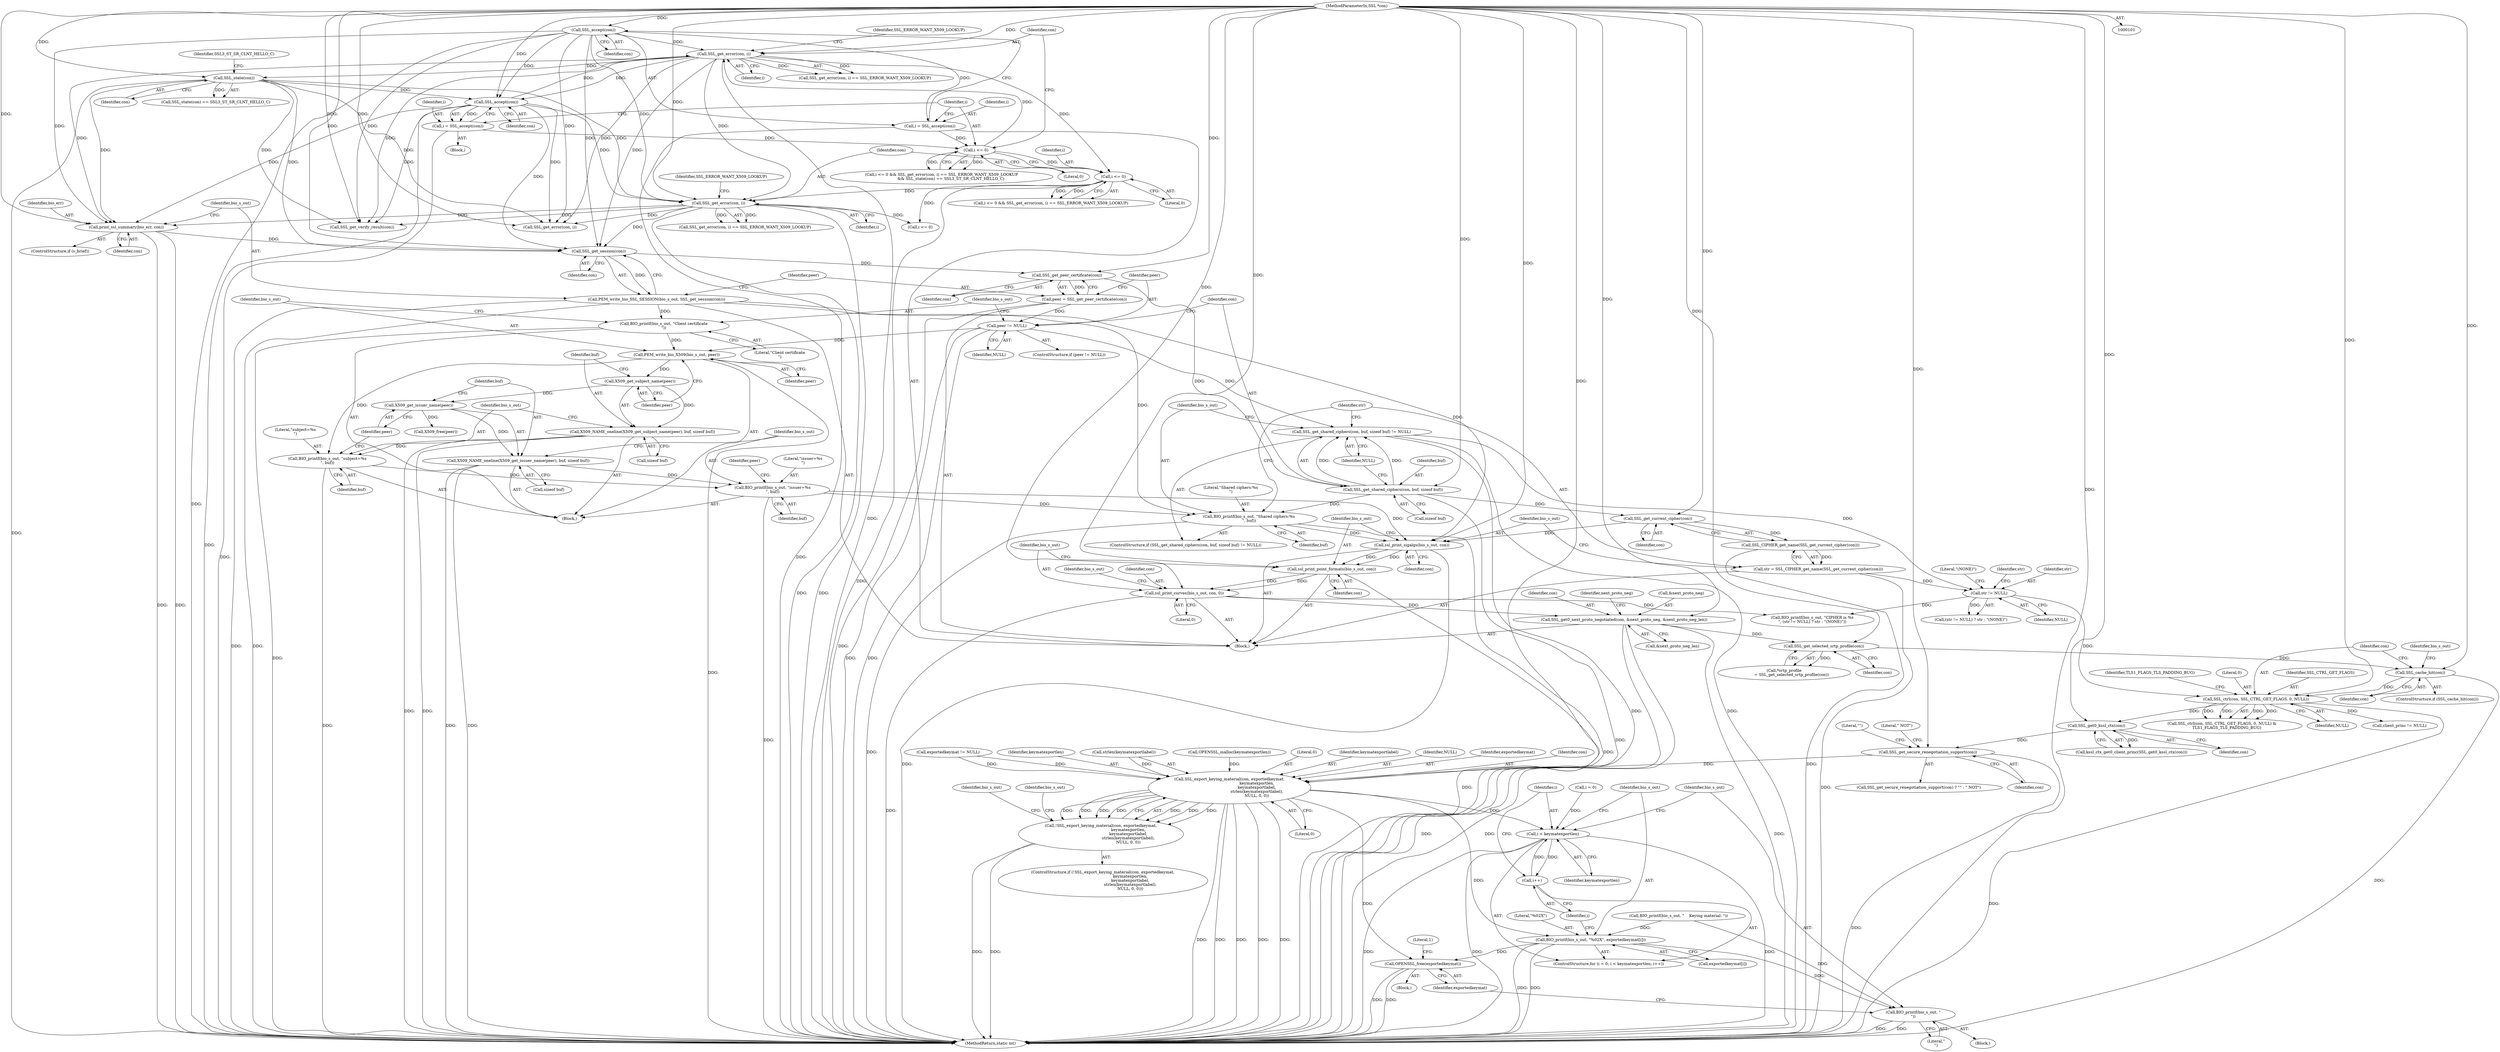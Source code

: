 digraph "0_openssl_259b664f950c2ba66fbf4b0fe5281327904ead21@pointer" {
"1000386" [label="(Call,SSL_get_secure_renegotiation_support(con))"];
"1000371" [label="(Call,SSL_get0_kssl_ctx(con))"];
"1000359" [label="(Call,SSL_ctrl(con, SSL_CTRL_GET_FLAGS, 0, NULL))"];
"1000352" [label="(Call,SSL_cache_hit(con))"];
"1000341" [label="(Call,SSL_get_selected_srtp_profile(con))"];
"1000318" [label="(Call,SSL_get0_next_proto_negotiated(con, &next_proto_neg, &next_proto_neg_len))"];
"1000305" [label="(Call,ssl_print_curves(bio_s_out, con, 0))"];
"1000302" [label="(Call,ssl_print_point_formats(bio_s_out, con))"];
"1000299" [label="(Call,ssl_print_sigalgs(bio_s_out, con))"];
"1000290" [label="(Call,BIO_printf(bio_s_out, \"Shared ciphers:%s\n\", buf))"];
"1000276" [label="(Call,BIO_printf(bio_s_out, \"issuer=%s\n\", buf))"];
"1000266" [label="(Call,BIO_printf(bio_s_out, \"subject=%s\n\", buf))"];
"1000257" [label="(Call,PEM_write_bio_X509(bio_s_out, peer))"];
"1000254" [label="(Call,BIO_printf(bio_s_out, \"Client certificate\n\"))"];
"1000241" [label="(Call,PEM_write_bio_SSL_SESSION(bio_s_out, SSL_get_session(con)))"];
"1000243" [label="(Call,SSL_get_session(con))"];
"1000125" [label="(Call,SSL_get_error(con, i))"];
"1000139" [label="(Call,SSL_accept(con))"];
"1000115" [label="(Call,SSL_accept(con))"];
"1000102" [label="(MethodParameterIn,SSL *con)"];
"1000130" [label="(Call,SSL_state(con))"];
"1000120" [label="(Call,i <= 0)"];
"1000113" [label="(Call,i = SSL_accept(con))"];
"1000137" [label="(Call,i = SSL_accept(con))"];
"1000238" [label="(Call,print_ssl_summary(bio_err, con))"];
"1000147" [label="(Call,SSL_get_error(con, i))"];
"1000143" [label="(Call,i <= 0)"];
"1000250" [label="(Call,peer != NULL)"];
"1000245" [label="(Call,peer = SSL_get_peer_certificate(con))"];
"1000247" [label="(Call,SSL_get_peer_certificate(con))"];
"1000260" [label="(Call,X509_NAME_oneline(X509_get_subject_name(peer), buf, sizeof buf))"];
"1000261" [label="(Call,X509_get_subject_name(peer))"];
"1000270" [label="(Call,X509_NAME_oneline(X509_get_issuer_name(peer), buf, sizeof buf))"];
"1000271" [label="(Call,X509_get_issuer_name(peer))"];
"1000284" [label="(Call,SSL_get_shared_ciphers(con, buf, sizeof buf))"];
"1000297" [label="(Call,SSL_get_current_cipher(con))"];
"1000313" [label="(Call,str != NULL)"];
"1000294" [label="(Call,str = SSL_CIPHER_get_name(SSL_get_current_cipher(con)))"];
"1000296" [label="(Call,SSL_CIPHER_get_name(SSL_get_current_cipher(con)))"];
"1000283" [label="(Call,SSL_get_shared_ciphers(con, buf, sizeof buf) != NULL)"];
"1000417" [label="(Call,SSL_export_keying_material(con, exportedkeymat,\n                                            keymatexportlen,\n                                            keymatexportlabel,\n                                            strlen(keymatexportlabel),\n                                            NULL, 0, 0))"];
"1000416" [label="(Call,!SSL_export_keying_material(con, exportedkeymat,\n                                            keymatexportlen,\n                                            keymatexportlabel,\n                                            strlen(keymatexportlabel),\n                                            NULL, 0, 0))"];
"1000440" [label="(Call,i < keymatexportlen)"];
"1000443" [label="(Call,i++)"];
"1000445" [label="(Call,BIO_printf(bio_s_out, \"%02X\", exportedkeymat[i]))"];
"1000451" [label="(Call,BIO_printf(bio_s_out, \"\n\"))"];
"1000454" [label="(Call,OPENSSL_free(exportedkeymat))"];
"1000241" [label="(Call,PEM_write_bio_SSL_SESSION(bio_s_out, SSL_get_session(con)))"];
"1000243" [label="(Call,SSL_get_session(con))"];
"1000254" [label="(Call,BIO_printf(bio_s_out, \"Client certificate\n\"))"];
"1000269" [label="(Identifier,buf)"];
"1000355" [label="(Identifier,bio_s_out)"];
"1000114" [label="(Identifier,i)"];
"1000452" [label="(Identifier,bio_s_out)"];
"1000284" [label="(Call,SSL_get_shared_ciphers(con, buf, sizeof buf))"];
"1000322" [label="(Call,&next_proto_neg_len)"];
"1000256" [label="(Literal,\"Client certificate\n\")"];
"1000314" [label="(Identifier,str)"];
"1000432" [label="(Block,)"];
"1000266" [label="(Call,BIO_printf(bio_s_out, \"subject=%s\n\", buf))"];
"1000147" [label="(Call,SSL_get_error(con, i))"];
"1000249" [label="(ControlStructure,if (peer != NULL))"];
"1000262" [label="(Identifier,peer)"];
"1000442" [label="(Identifier,keymatexportlen)"];
"1000133" [label="(Block,)"];
"1000283" [label="(Call,SSL_get_shared_ciphers(con, buf, sizeof buf) != NULL)"];
"1000433" [label="(Call,BIO_printf(bio_s_out, \"    Keying material: \"))"];
"1000278" [label="(Literal,\"issuer=%s\n\")"];
"1000246" [label="(Identifier,peer)"];
"1000137" [label="(Call,i = SSL_accept(con))"];
"1000129" [label="(Call,SSL_state(con) == SSL3_ST_SR_CLNT_HELLO_C)"];
"1000149" [label="(Identifier,i)"];
"1000289" [label="(Identifier,NULL)"];
"1000455" [label="(Identifier,exportedkeymat)"];
"1000370" [label="(Call,kssl_ctx_get0_client_princ(SSL_get0_kssl_ctx(con)))"];
"1000305" [label="(Call,ssl_print_curves(bio_s_out, con, 0))"];
"1000132" [label="(Identifier,SSL3_ST_SR_CLNT_HELLO_C)"];
"1000309" [label="(Call,BIO_printf(bio_s_out, \"CIPHER is %s\n\", (str != NULL) ? str : \"(NONE)\"))"];
"1000259" [label="(Identifier,peer)"];
"1000127" [label="(Identifier,i)"];
"1000422" [label="(Call,strlen(keymatexportlabel))"];
"1000317" [label="(Literal,\"(NONE)\")"];
"1000124" [label="(Call,SSL_get_error(con, i) == SSL_ERROR_WANT_X509_LOOKUP)"];
"1000120" [label="(Call,i <= 0)"];
"1000319" [label="(Identifier,con)"];
"1000257" [label="(Call,PEM_write_bio_X509(bio_s_out, peer))"];
"1000371" [label="(Call,SSL_get0_kssl_ctx(con))"];
"1000424" [label="(Identifier,NULL)"];
"1000271" [label="(Call,X509_get_issuer_name(peer))"];
"1000316" [label="(Identifier,str)"];
"1000146" [label="(Call,SSL_get_error(con, i) == SSL_ERROR_WANT_X509_LOOKUP)"];
"1000292" [label="(Literal,\"Shared ciphers:%s\n\")"];
"1000445" [label="(Call,BIO_printf(bio_s_out, \"%02X\", exportedkeymat[i]))"];
"1000242" [label="(Identifier,bio_s_out)"];
"1000310" [label="(Identifier,bio_s_out)"];
"1000280" [label="(Call,X509_free(peer))"];
"1000116" [label="(Identifier,con)"];
"1000245" [label="(Call,peer = SSL_get_peer_certificate(con))"];
"1000179" [label="(Call,SSL_get_error(con, i))"];
"1000144" [label="(Identifier,i)"];
"1000446" [label="(Identifier,bio_s_out)"];
"1000125" [label="(Call,SSL_get_error(con, i))"];
"1000303" [label="(Identifier,bio_s_out)"];
"1000325" [label="(Identifier,next_proto_neg)"];
"1000128" [label="(Identifier,SSL_ERROR_WANT_X509_LOOKUP)"];
"1000451" [label="(Call,BIO_printf(bio_s_out, \"\n\"))"];
"1000419" [label="(Identifier,exportedkeymat)"];
"1000313" [label="(Call,str != NULL)"];
"1000434" [label="(Identifier,bio_s_out)"];
"1000352" [label="(Call,SSL_cache_hit(con))"];
"1000287" [label="(Call,sizeof buf)"];
"1000244" [label="(Identifier,con)"];
"1000131" [label="(Identifier,con)"];
"1000429" [label="(Identifier,bio_s_out)"];
"1000264" [label="(Call,sizeof buf)"];
"1000440" [label="(Call,i < keymatexportlen)"];
"1000261" [label="(Call,X509_get_subject_name(peer))"];
"1000358" [label="(Call,SSL_ctrl(con, SSL_CTRL_GET_FLAGS, 0, NULL) &\n        TLS1_FLAGS_TLS_PADDING_BUG)"];
"1000138" [label="(Identifier,i)"];
"1000304" [label="(Identifier,con)"];
"1000302" [label="(Call,ssl_print_point_formats(bio_s_out, con))"];
"1000143" [label="(Call,i <= 0)"];
"1000308" [label="(Literal,0)"];
"1000102" [label="(MethodParameterIn,SSL *con)"];
"1000130" [label="(Call,SSL_state(con))"];
"1000285" [label="(Identifier,con)"];
"1000247" [label="(Call,SSL_get_peer_certificate(con))"];
"1000291" [label="(Identifier,bio_s_out)"];
"1000238" [label="(Call,print_ssl_summary(bio_err, con))"];
"1000175" [label="(Call,i <= 0)"];
"1000277" [label="(Identifier,bio_s_out)"];
"1000250" [label="(Call,peer != NULL)"];
"1000268" [label="(Literal,\"subject=%s\n\")"];
"1000389" [label="(Literal,\" NOT\")"];
"1000301" [label="(Identifier,con)"];
"1000140" [label="(Identifier,con)"];
"1000260" [label="(Call,X509_NAME_oneline(X509_get_subject_name(peer), buf, sizeof buf))"];
"1000273" [label="(Identifier,buf)"];
"1000441" [label="(Identifier,i)"];
"1000139" [label="(Call,SSL_accept(con))"];
"1000122" [label="(Literal,0)"];
"1000251" [label="(Identifier,peer)"];
"1000307" [label="(Identifier,con)"];
"1000318" [label="(Call,SSL_get0_next_proto_negotiated(con, &next_proto_neg, &next_proto_neg_len))"];
"1000126" [label="(Identifier,con)"];
"1000414" [label="(Block,)"];
"1000148" [label="(Identifier,con)"];
"1000270" [label="(Call,X509_NAME_oneline(X509_get_issuer_name(peer), buf, sizeof buf))"];
"1000363" [label="(Identifier,NULL)"];
"1000457" [label="(Literal,1)"];
"1000458" [label="(MethodReturn,static int)"];
"1000444" [label="(Identifier,i)"];
"1000385" [label="(Call,SSL_get_secure_renegotiation_support(con) ? \"\" : \" NOT\")"];
"1000426" [label="(Literal,0)"];
"1000364" [label="(Identifier,TLS1_FLAGS_TLS_PADDING_BUG)"];
"1000418" [label="(Identifier,con)"];
"1000103" [label="(Block,)"];
"1000315" [label="(Identifier,NULL)"];
"1000362" [label="(Literal,0)"];
"1000306" [label="(Identifier,bio_s_out)"];
"1000411" [label="(Call,exportedkeymat != NULL)"];
"1000267" [label="(Identifier,bio_s_out)"];
"1000339" [label="(Call,*srtp_profile\n            = SSL_get_selected_srtp_profile(con))"];
"1000454" [label="(Call,OPENSSL_free(exportedkeymat))"];
"1000453" [label="(Literal,\"\n\")"];
"1000121" [label="(Identifier,i)"];
"1000351" [label="(ControlStructure,if (SSL_cache_hit(con)))"];
"1000295" [label="(Identifier,str)"];
"1000417" [label="(Call,SSL_export_keying_material(con, exportedkeymat,\n                                            keymatexportlen,\n                                            keymatexportlabel,\n                                            strlen(keymatexportlabel),\n                                            NULL, 0, 0))"];
"1000360" [label="(Identifier,con)"];
"1000420" [label="(Identifier,keymatexportlen)"];
"1000341" [label="(Call,SSL_get_selected_srtp_profile(con))"];
"1000220" [label="(Call,SSL_get_verify_result(con))"];
"1000297" [label="(Call,SSL_get_current_cipher(con))"];
"1000272" [label="(Identifier,peer)"];
"1000298" [label="(Identifier,con)"];
"1000258" [label="(Identifier,bio_s_out)"];
"1000290" [label="(Call,BIO_printf(bio_s_out, \"Shared ciphers:%s\n\", buf))"];
"1000300" [label="(Identifier,bio_s_out)"];
"1000281" [label="(Identifier,peer)"];
"1000276" [label="(Call,BIO_printf(bio_s_out, \"issuer=%s\n\", buf))"];
"1000299" [label="(Call,ssl_print_sigalgs(bio_s_out, con))"];
"1000436" [label="(ControlStructure,for (i = 0; i < keymatexportlen; i++))"];
"1000113" [label="(Call,i = SSL_accept(con))"];
"1000296" [label="(Call,SSL_CIPHER_get_name(SSL_get_current_cipher(con)))"];
"1000145" [label="(Literal,0)"];
"1000263" [label="(Identifier,buf)"];
"1000388" [label="(Literal,\"\")"];
"1000274" [label="(Call,sizeof buf)"];
"1000415" [label="(ControlStructure,if (!SSL_export_keying_material(con, exportedkeymat,\n                                            keymatexportlen,\n                                            keymatexportlabel,\n                                            strlen(keymatexportlabel),\n                                            NULL, 0, 0)))"];
"1000437" [label="(Call,i = 0)"];
"1000293" [label="(Identifier,buf)"];
"1000448" [label="(Call,exportedkeymat[i])"];
"1000387" [label="(Identifier,con)"];
"1000248" [label="(Identifier,con)"];
"1000286" [label="(Identifier,buf)"];
"1000386" [label="(Call,SSL_get_secure_renegotiation_support(con))"];
"1000252" [label="(Identifier,NULL)"];
"1000361" [label="(Identifier,SSL_CTRL_GET_FLAGS)"];
"1000279" [label="(Identifier,buf)"];
"1000408" [label="(Call,OPENSSL_malloc(keymatexportlen))"];
"1000294" [label="(Call,str = SSL_CIPHER_get_name(SSL_get_current_cipher(con)))"];
"1000425" [label="(Literal,0)"];
"1000447" [label="(Literal,\"%02X\")"];
"1000342" [label="(Identifier,con)"];
"1000150" [label="(Identifier,SSL_ERROR_WANT_X509_LOOKUP)"];
"1000253" [label="(Block,)"];
"1000372" [label="(Identifier,con)"];
"1000374" [label="(Call,client_princ != NULL)"];
"1000236" [label="(ControlStructure,if (s_brief))"];
"1000115" [label="(Call,SSL_accept(con))"];
"1000240" [label="(Identifier,con)"];
"1000312" [label="(Call,(str != NULL) ? str : \"(NONE)\")"];
"1000416" [label="(Call,!SSL_export_keying_material(con, exportedkeymat,\n                                            keymatexportlen,\n                                            keymatexportlabel,\n                                            strlen(keymatexportlabel),\n                                            NULL, 0, 0))"];
"1000142" [label="(Call,i <= 0 && SSL_get_error(con, i) == SSL_ERROR_WANT_X509_LOOKUP)"];
"1000282" [label="(ControlStructure,if (SSL_get_shared_ciphers(con, buf, sizeof buf) != NULL))"];
"1000359" [label="(Call,SSL_ctrl(con, SSL_CTRL_GET_FLAGS, 0, NULL))"];
"1000353" [label="(Identifier,con)"];
"1000421" [label="(Identifier,keymatexportlabel)"];
"1000320" [label="(Call,&next_proto_neg)"];
"1000255" [label="(Identifier,bio_s_out)"];
"1000443" [label="(Call,i++)"];
"1000119" [label="(Call,i <= 0 && SSL_get_error(con, i) == SSL_ERROR_WANT_X509_LOOKUP\n               && SSL_state(con) == SSL3_ST_SR_CLNT_HELLO_C)"];
"1000239" [label="(Identifier,bio_err)"];
"1000386" -> "1000385"  [label="AST: "];
"1000386" -> "1000387"  [label="CFG: "];
"1000387" -> "1000386"  [label="AST: "];
"1000388" -> "1000386"  [label="CFG: "];
"1000389" -> "1000386"  [label="CFG: "];
"1000386" -> "1000458"  [label="DDG: "];
"1000371" -> "1000386"  [label="DDG: "];
"1000102" -> "1000386"  [label="DDG: "];
"1000386" -> "1000417"  [label="DDG: "];
"1000371" -> "1000370"  [label="AST: "];
"1000371" -> "1000372"  [label="CFG: "];
"1000372" -> "1000371"  [label="AST: "];
"1000370" -> "1000371"  [label="CFG: "];
"1000371" -> "1000370"  [label="DDG: "];
"1000359" -> "1000371"  [label="DDG: "];
"1000102" -> "1000371"  [label="DDG: "];
"1000359" -> "1000358"  [label="AST: "];
"1000359" -> "1000363"  [label="CFG: "];
"1000360" -> "1000359"  [label="AST: "];
"1000361" -> "1000359"  [label="AST: "];
"1000362" -> "1000359"  [label="AST: "];
"1000363" -> "1000359"  [label="AST: "];
"1000364" -> "1000359"  [label="CFG: "];
"1000359" -> "1000458"  [label="DDG: "];
"1000359" -> "1000358"  [label="DDG: "];
"1000359" -> "1000358"  [label="DDG: "];
"1000359" -> "1000358"  [label="DDG: "];
"1000359" -> "1000358"  [label="DDG: "];
"1000352" -> "1000359"  [label="DDG: "];
"1000102" -> "1000359"  [label="DDG: "];
"1000313" -> "1000359"  [label="DDG: "];
"1000359" -> "1000374"  [label="DDG: "];
"1000352" -> "1000351"  [label="AST: "];
"1000352" -> "1000353"  [label="CFG: "];
"1000353" -> "1000352"  [label="AST: "];
"1000355" -> "1000352"  [label="CFG: "];
"1000360" -> "1000352"  [label="CFG: "];
"1000352" -> "1000458"  [label="DDG: "];
"1000341" -> "1000352"  [label="DDG: "];
"1000102" -> "1000352"  [label="DDG: "];
"1000341" -> "1000339"  [label="AST: "];
"1000341" -> "1000342"  [label="CFG: "];
"1000342" -> "1000341"  [label="AST: "];
"1000339" -> "1000341"  [label="CFG: "];
"1000341" -> "1000339"  [label="DDG: "];
"1000318" -> "1000341"  [label="DDG: "];
"1000102" -> "1000341"  [label="DDG: "];
"1000318" -> "1000103"  [label="AST: "];
"1000318" -> "1000322"  [label="CFG: "];
"1000319" -> "1000318"  [label="AST: "];
"1000320" -> "1000318"  [label="AST: "];
"1000322" -> "1000318"  [label="AST: "];
"1000325" -> "1000318"  [label="CFG: "];
"1000318" -> "1000458"  [label="DDG: "];
"1000318" -> "1000458"  [label="DDG: "];
"1000318" -> "1000458"  [label="DDG: "];
"1000305" -> "1000318"  [label="DDG: "];
"1000102" -> "1000318"  [label="DDG: "];
"1000305" -> "1000103"  [label="AST: "];
"1000305" -> "1000308"  [label="CFG: "];
"1000306" -> "1000305"  [label="AST: "];
"1000307" -> "1000305"  [label="AST: "];
"1000308" -> "1000305"  [label="AST: "];
"1000310" -> "1000305"  [label="CFG: "];
"1000305" -> "1000458"  [label="DDG: "];
"1000302" -> "1000305"  [label="DDG: "];
"1000302" -> "1000305"  [label="DDG: "];
"1000102" -> "1000305"  [label="DDG: "];
"1000305" -> "1000309"  [label="DDG: "];
"1000302" -> "1000103"  [label="AST: "];
"1000302" -> "1000304"  [label="CFG: "];
"1000303" -> "1000302"  [label="AST: "];
"1000304" -> "1000302"  [label="AST: "];
"1000306" -> "1000302"  [label="CFG: "];
"1000302" -> "1000458"  [label="DDG: "];
"1000299" -> "1000302"  [label="DDG: "];
"1000299" -> "1000302"  [label="DDG: "];
"1000102" -> "1000302"  [label="DDG: "];
"1000299" -> "1000103"  [label="AST: "];
"1000299" -> "1000301"  [label="CFG: "];
"1000300" -> "1000299"  [label="AST: "];
"1000301" -> "1000299"  [label="AST: "];
"1000303" -> "1000299"  [label="CFG: "];
"1000299" -> "1000458"  [label="DDG: "];
"1000290" -> "1000299"  [label="DDG: "];
"1000276" -> "1000299"  [label="DDG: "];
"1000241" -> "1000299"  [label="DDG: "];
"1000297" -> "1000299"  [label="DDG: "];
"1000102" -> "1000299"  [label="DDG: "];
"1000290" -> "1000282"  [label="AST: "];
"1000290" -> "1000293"  [label="CFG: "];
"1000291" -> "1000290"  [label="AST: "];
"1000292" -> "1000290"  [label="AST: "];
"1000293" -> "1000290"  [label="AST: "];
"1000295" -> "1000290"  [label="CFG: "];
"1000290" -> "1000458"  [label="DDG: "];
"1000290" -> "1000458"  [label="DDG: "];
"1000276" -> "1000290"  [label="DDG: "];
"1000241" -> "1000290"  [label="DDG: "];
"1000284" -> "1000290"  [label="DDG: "];
"1000276" -> "1000253"  [label="AST: "];
"1000276" -> "1000279"  [label="CFG: "];
"1000277" -> "1000276"  [label="AST: "];
"1000278" -> "1000276"  [label="AST: "];
"1000279" -> "1000276"  [label="AST: "];
"1000281" -> "1000276"  [label="CFG: "];
"1000276" -> "1000458"  [label="DDG: "];
"1000266" -> "1000276"  [label="DDG: "];
"1000270" -> "1000276"  [label="DDG: "];
"1000266" -> "1000253"  [label="AST: "];
"1000266" -> "1000269"  [label="CFG: "];
"1000267" -> "1000266"  [label="AST: "];
"1000268" -> "1000266"  [label="AST: "];
"1000269" -> "1000266"  [label="AST: "];
"1000272" -> "1000266"  [label="CFG: "];
"1000266" -> "1000458"  [label="DDG: "];
"1000257" -> "1000266"  [label="DDG: "];
"1000260" -> "1000266"  [label="DDG: "];
"1000257" -> "1000253"  [label="AST: "];
"1000257" -> "1000259"  [label="CFG: "];
"1000258" -> "1000257"  [label="AST: "];
"1000259" -> "1000257"  [label="AST: "];
"1000262" -> "1000257"  [label="CFG: "];
"1000257" -> "1000458"  [label="DDG: "];
"1000254" -> "1000257"  [label="DDG: "];
"1000250" -> "1000257"  [label="DDG: "];
"1000257" -> "1000261"  [label="DDG: "];
"1000254" -> "1000253"  [label="AST: "];
"1000254" -> "1000256"  [label="CFG: "];
"1000255" -> "1000254"  [label="AST: "];
"1000256" -> "1000254"  [label="AST: "];
"1000258" -> "1000254"  [label="CFG: "];
"1000254" -> "1000458"  [label="DDG: "];
"1000241" -> "1000254"  [label="DDG: "];
"1000241" -> "1000103"  [label="AST: "];
"1000241" -> "1000243"  [label="CFG: "];
"1000242" -> "1000241"  [label="AST: "];
"1000243" -> "1000241"  [label="AST: "];
"1000246" -> "1000241"  [label="CFG: "];
"1000241" -> "1000458"  [label="DDG: "];
"1000241" -> "1000458"  [label="DDG: "];
"1000243" -> "1000241"  [label="DDG: "];
"1000243" -> "1000244"  [label="CFG: "];
"1000244" -> "1000243"  [label="AST: "];
"1000125" -> "1000243"  [label="DDG: "];
"1000238" -> "1000243"  [label="DDG: "];
"1000139" -> "1000243"  [label="DDG: "];
"1000147" -> "1000243"  [label="DDG: "];
"1000115" -> "1000243"  [label="DDG: "];
"1000130" -> "1000243"  [label="DDG: "];
"1000102" -> "1000243"  [label="DDG: "];
"1000243" -> "1000247"  [label="DDG: "];
"1000125" -> "1000124"  [label="AST: "];
"1000125" -> "1000127"  [label="CFG: "];
"1000126" -> "1000125"  [label="AST: "];
"1000127" -> "1000125"  [label="AST: "];
"1000128" -> "1000125"  [label="CFG: "];
"1000125" -> "1000458"  [label="DDG: "];
"1000125" -> "1000124"  [label="DDG: "];
"1000125" -> "1000124"  [label="DDG: "];
"1000139" -> "1000125"  [label="DDG: "];
"1000115" -> "1000125"  [label="DDG: "];
"1000102" -> "1000125"  [label="DDG: "];
"1000120" -> "1000125"  [label="DDG: "];
"1000125" -> "1000130"  [label="DDG: "];
"1000125" -> "1000139"  [label="DDG: "];
"1000125" -> "1000143"  [label="DDG: "];
"1000125" -> "1000147"  [label="DDG: "];
"1000125" -> "1000179"  [label="DDG: "];
"1000125" -> "1000220"  [label="DDG: "];
"1000125" -> "1000238"  [label="DDG: "];
"1000139" -> "1000137"  [label="AST: "];
"1000139" -> "1000140"  [label="CFG: "];
"1000140" -> "1000139"  [label="AST: "];
"1000137" -> "1000139"  [label="CFG: "];
"1000139" -> "1000458"  [label="DDG: "];
"1000139" -> "1000137"  [label="DDG: "];
"1000115" -> "1000139"  [label="DDG: "];
"1000130" -> "1000139"  [label="DDG: "];
"1000102" -> "1000139"  [label="DDG: "];
"1000139" -> "1000147"  [label="DDG: "];
"1000139" -> "1000179"  [label="DDG: "];
"1000139" -> "1000220"  [label="DDG: "];
"1000139" -> "1000238"  [label="DDG: "];
"1000115" -> "1000113"  [label="AST: "];
"1000115" -> "1000116"  [label="CFG: "];
"1000116" -> "1000115"  [label="AST: "];
"1000113" -> "1000115"  [label="CFG: "];
"1000115" -> "1000458"  [label="DDG: "];
"1000115" -> "1000113"  [label="DDG: "];
"1000102" -> "1000115"  [label="DDG: "];
"1000115" -> "1000147"  [label="DDG: "];
"1000115" -> "1000179"  [label="DDG: "];
"1000115" -> "1000220"  [label="DDG: "];
"1000115" -> "1000238"  [label="DDG: "];
"1000102" -> "1000101"  [label="AST: "];
"1000102" -> "1000458"  [label="DDG: "];
"1000102" -> "1000130"  [label="DDG: "];
"1000102" -> "1000147"  [label="DDG: "];
"1000102" -> "1000179"  [label="DDG: "];
"1000102" -> "1000220"  [label="DDG: "];
"1000102" -> "1000238"  [label="DDG: "];
"1000102" -> "1000247"  [label="DDG: "];
"1000102" -> "1000284"  [label="DDG: "];
"1000102" -> "1000297"  [label="DDG: "];
"1000102" -> "1000417"  [label="DDG: "];
"1000130" -> "1000129"  [label="AST: "];
"1000130" -> "1000131"  [label="CFG: "];
"1000131" -> "1000130"  [label="AST: "];
"1000132" -> "1000130"  [label="CFG: "];
"1000130" -> "1000458"  [label="DDG: "];
"1000130" -> "1000129"  [label="DDG: "];
"1000130" -> "1000147"  [label="DDG: "];
"1000130" -> "1000179"  [label="DDG: "];
"1000130" -> "1000220"  [label="DDG: "];
"1000130" -> "1000238"  [label="DDG: "];
"1000120" -> "1000119"  [label="AST: "];
"1000120" -> "1000122"  [label="CFG: "];
"1000121" -> "1000120"  [label="AST: "];
"1000122" -> "1000120"  [label="AST: "];
"1000126" -> "1000120"  [label="CFG: "];
"1000119" -> "1000120"  [label="CFG: "];
"1000120" -> "1000119"  [label="DDG: "];
"1000120" -> "1000119"  [label="DDG: "];
"1000113" -> "1000120"  [label="DDG: "];
"1000137" -> "1000120"  [label="DDG: "];
"1000120" -> "1000143"  [label="DDG: "];
"1000113" -> "1000103"  [label="AST: "];
"1000114" -> "1000113"  [label="AST: "];
"1000121" -> "1000113"  [label="CFG: "];
"1000113" -> "1000458"  [label="DDG: "];
"1000137" -> "1000133"  [label="AST: "];
"1000138" -> "1000137"  [label="AST: "];
"1000121" -> "1000137"  [label="CFG: "];
"1000137" -> "1000458"  [label="DDG: "];
"1000238" -> "1000236"  [label="AST: "];
"1000238" -> "1000240"  [label="CFG: "];
"1000239" -> "1000238"  [label="AST: "];
"1000240" -> "1000238"  [label="AST: "];
"1000242" -> "1000238"  [label="CFG: "];
"1000238" -> "1000458"  [label="DDG: "];
"1000238" -> "1000458"  [label="DDG: "];
"1000147" -> "1000238"  [label="DDG: "];
"1000147" -> "1000146"  [label="AST: "];
"1000147" -> "1000149"  [label="CFG: "];
"1000148" -> "1000147"  [label="AST: "];
"1000149" -> "1000147"  [label="AST: "];
"1000150" -> "1000147"  [label="CFG: "];
"1000147" -> "1000458"  [label="DDG: "];
"1000147" -> "1000458"  [label="DDG: "];
"1000147" -> "1000146"  [label="DDG: "];
"1000147" -> "1000146"  [label="DDG: "];
"1000143" -> "1000147"  [label="DDG: "];
"1000147" -> "1000175"  [label="DDG: "];
"1000147" -> "1000179"  [label="DDG: "];
"1000147" -> "1000220"  [label="DDG: "];
"1000143" -> "1000142"  [label="AST: "];
"1000143" -> "1000145"  [label="CFG: "];
"1000144" -> "1000143"  [label="AST: "];
"1000145" -> "1000143"  [label="AST: "];
"1000148" -> "1000143"  [label="CFG: "];
"1000142" -> "1000143"  [label="CFG: "];
"1000143" -> "1000458"  [label="DDG: "];
"1000143" -> "1000142"  [label="DDG: "];
"1000143" -> "1000142"  [label="DDG: "];
"1000143" -> "1000175"  [label="DDG: "];
"1000250" -> "1000249"  [label="AST: "];
"1000250" -> "1000252"  [label="CFG: "];
"1000251" -> "1000250"  [label="AST: "];
"1000252" -> "1000250"  [label="AST: "];
"1000255" -> "1000250"  [label="CFG: "];
"1000285" -> "1000250"  [label="CFG: "];
"1000250" -> "1000458"  [label="DDG: "];
"1000250" -> "1000458"  [label="DDG: "];
"1000245" -> "1000250"  [label="DDG: "];
"1000250" -> "1000283"  [label="DDG: "];
"1000245" -> "1000103"  [label="AST: "];
"1000245" -> "1000247"  [label="CFG: "];
"1000246" -> "1000245"  [label="AST: "];
"1000247" -> "1000245"  [label="AST: "];
"1000251" -> "1000245"  [label="CFG: "];
"1000245" -> "1000458"  [label="DDG: "];
"1000247" -> "1000245"  [label="DDG: "];
"1000247" -> "1000248"  [label="CFG: "];
"1000248" -> "1000247"  [label="AST: "];
"1000247" -> "1000284"  [label="DDG: "];
"1000260" -> "1000253"  [label="AST: "];
"1000260" -> "1000264"  [label="CFG: "];
"1000261" -> "1000260"  [label="AST: "];
"1000263" -> "1000260"  [label="AST: "];
"1000264" -> "1000260"  [label="AST: "];
"1000267" -> "1000260"  [label="CFG: "];
"1000260" -> "1000458"  [label="DDG: "];
"1000260" -> "1000458"  [label="DDG: "];
"1000261" -> "1000260"  [label="DDG: "];
"1000261" -> "1000262"  [label="CFG: "];
"1000262" -> "1000261"  [label="AST: "];
"1000263" -> "1000261"  [label="CFG: "];
"1000261" -> "1000271"  [label="DDG: "];
"1000270" -> "1000253"  [label="AST: "];
"1000270" -> "1000274"  [label="CFG: "];
"1000271" -> "1000270"  [label="AST: "];
"1000273" -> "1000270"  [label="AST: "];
"1000274" -> "1000270"  [label="AST: "];
"1000277" -> "1000270"  [label="CFG: "];
"1000270" -> "1000458"  [label="DDG: "];
"1000270" -> "1000458"  [label="DDG: "];
"1000271" -> "1000270"  [label="DDG: "];
"1000271" -> "1000272"  [label="CFG: "];
"1000272" -> "1000271"  [label="AST: "];
"1000273" -> "1000271"  [label="CFG: "];
"1000271" -> "1000280"  [label="DDG: "];
"1000284" -> "1000283"  [label="AST: "];
"1000284" -> "1000287"  [label="CFG: "];
"1000285" -> "1000284"  [label="AST: "];
"1000286" -> "1000284"  [label="AST: "];
"1000287" -> "1000284"  [label="AST: "];
"1000289" -> "1000284"  [label="CFG: "];
"1000284" -> "1000458"  [label="DDG: "];
"1000284" -> "1000283"  [label="DDG: "];
"1000284" -> "1000283"  [label="DDG: "];
"1000284" -> "1000297"  [label="DDG: "];
"1000297" -> "1000296"  [label="AST: "];
"1000297" -> "1000298"  [label="CFG: "];
"1000298" -> "1000297"  [label="AST: "];
"1000296" -> "1000297"  [label="CFG: "];
"1000297" -> "1000296"  [label="DDG: "];
"1000313" -> "1000312"  [label="AST: "];
"1000313" -> "1000315"  [label="CFG: "];
"1000314" -> "1000313"  [label="AST: "];
"1000315" -> "1000313"  [label="AST: "];
"1000316" -> "1000313"  [label="CFG: "];
"1000317" -> "1000313"  [label="CFG: "];
"1000313" -> "1000309"  [label="DDG: "];
"1000294" -> "1000313"  [label="DDG: "];
"1000283" -> "1000313"  [label="DDG: "];
"1000313" -> "1000312"  [label="DDG: "];
"1000294" -> "1000103"  [label="AST: "];
"1000294" -> "1000296"  [label="CFG: "];
"1000295" -> "1000294"  [label="AST: "];
"1000296" -> "1000294"  [label="AST: "];
"1000300" -> "1000294"  [label="CFG: "];
"1000294" -> "1000458"  [label="DDG: "];
"1000296" -> "1000294"  [label="DDG: "];
"1000296" -> "1000458"  [label="DDG: "];
"1000283" -> "1000282"  [label="AST: "];
"1000283" -> "1000289"  [label="CFG: "];
"1000289" -> "1000283"  [label="AST: "];
"1000291" -> "1000283"  [label="CFG: "];
"1000295" -> "1000283"  [label="CFG: "];
"1000283" -> "1000458"  [label="DDG: "];
"1000283" -> "1000458"  [label="DDG: "];
"1000417" -> "1000416"  [label="AST: "];
"1000417" -> "1000426"  [label="CFG: "];
"1000418" -> "1000417"  [label="AST: "];
"1000419" -> "1000417"  [label="AST: "];
"1000420" -> "1000417"  [label="AST: "];
"1000421" -> "1000417"  [label="AST: "];
"1000422" -> "1000417"  [label="AST: "];
"1000424" -> "1000417"  [label="AST: "];
"1000425" -> "1000417"  [label="AST: "];
"1000426" -> "1000417"  [label="AST: "];
"1000416" -> "1000417"  [label="CFG: "];
"1000417" -> "1000458"  [label="DDG: "];
"1000417" -> "1000458"  [label="DDG: "];
"1000417" -> "1000458"  [label="DDG: "];
"1000417" -> "1000458"  [label="DDG: "];
"1000417" -> "1000458"  [label="DDG: "];
"1000417" -> "1000416"  [label="DDG: "];
"1000417" -> "1000416"  [label="DDG: "];
"1000417" -> "1000416"  [label="DDG: "];
"1000417" -> "1000416"  [label="DDG: "];
"1000417" -> "1000416"  [label="DDG: "];
"1000417" -> "1000416"  [label="DDG: "];
"1000417" -> "1000416"  [label="DDG: "];
"1000411" -> "1000417"  [label="DDG: "];
"1000411" -> "1000417"  [label="DDG: "];
"1000408" -> "1000417"  [label="DDG: "];
"1000422" -> "1000417"  [label="DDG: "];
"1000417" -> "1000440"  [label="DDG: "];
"1000417" -> "1000445"  [label="DDG: "];
"1000417" -> "1000454"  [label="DDG: "];
"1000416" -> "1000415"  [label="AST: "];
"1000429" -> "1000416"  [label="CFG: "];
"1000434" -> "1000416"  [label="CFG: "];
"1000416" -> "1000458"  [label="DDG: "];
"1000416" -> "1000458"  [label="DDG: "];
"1000440" -> "1000436"  [label="AST: "];
"1000440" -> "1000442"  [label="CFG: "];
"1000441" -> "1000440"  [label="AST: "];
"1000442" -> "1000440"  [label="AST: "];
"1000446" -> "1000440"  [label="CFG: "];
"1000452" -> "1000440"  [label="CFG: "];
"1000440" -> "1000458"  [label="DDG: "];
"1000440" -> "1000458"  [label="DDG: "];
"1000440" -> "1000458"  [label="DDG: "];
"1000437" -> "1000440"  [label="DDG: "];
"1000443" -> "1000440"  [label="DDG: "];
"1000440" -> "1000443"  [label="DDG: "];
"1000443" -> "1000436"  [label="AST: "];
"1000443" -> "1000444"  [label="CFG: "];
"1000444" -> "1000443"  [label="AST: "];
"1000441" -> "1000443"  [label="CFG: "];
"1000445" -> "1000436"  [label="AST: "];
"1000445" -> "1000448"  [label="CFG: "];
"1000446" -> "1000445"  [label="AST: "];
"1000447" -> "1000445"  [label="AST: "];
"1000448" -> "1000445"  [label="AST: "];
"1000444" -> "1000445"  [label="CFG: "];
"1000445" -> "1000458"  [label="DDG: "];
"1000445" -> "1000458"  [label="DDG: "];
"1000433" -> "1000445"  [label="DDG: "];
"1000445" -> "1000451"  [label="DDG: "];
"1000445" -> "1000454"  [label="DDG: "];
"1000451" -> "1000432"  [label="AST: "];
"1000451" -> "1000453"  [label="CFG: "];
"1000452" -> "1000451"  [label="AST: "];
"1000453" -> "1000451"  [label="AST: "];
"1000455" -> "1000451"  [label="CFG: "];
"1000451" -> "1000458"  [label="DDG: "];
"1000451" -> "1000458"  [label="DDG: "];
"1000433" -> "1000451"  [label="DDG: "];
"1000454" -> "1000414"  [label="AST: "];
"1000454" -> "1000455"  [label="CFG: "];
"1000455" -> "1000454"  [label="AST: "];
"1000457" -> "1000454"  [label="CFG: "];
"1000454" -> "1000458"  [label="DDG: "];
"1000454" -> "1000458"  [label="DDG: "];
}
